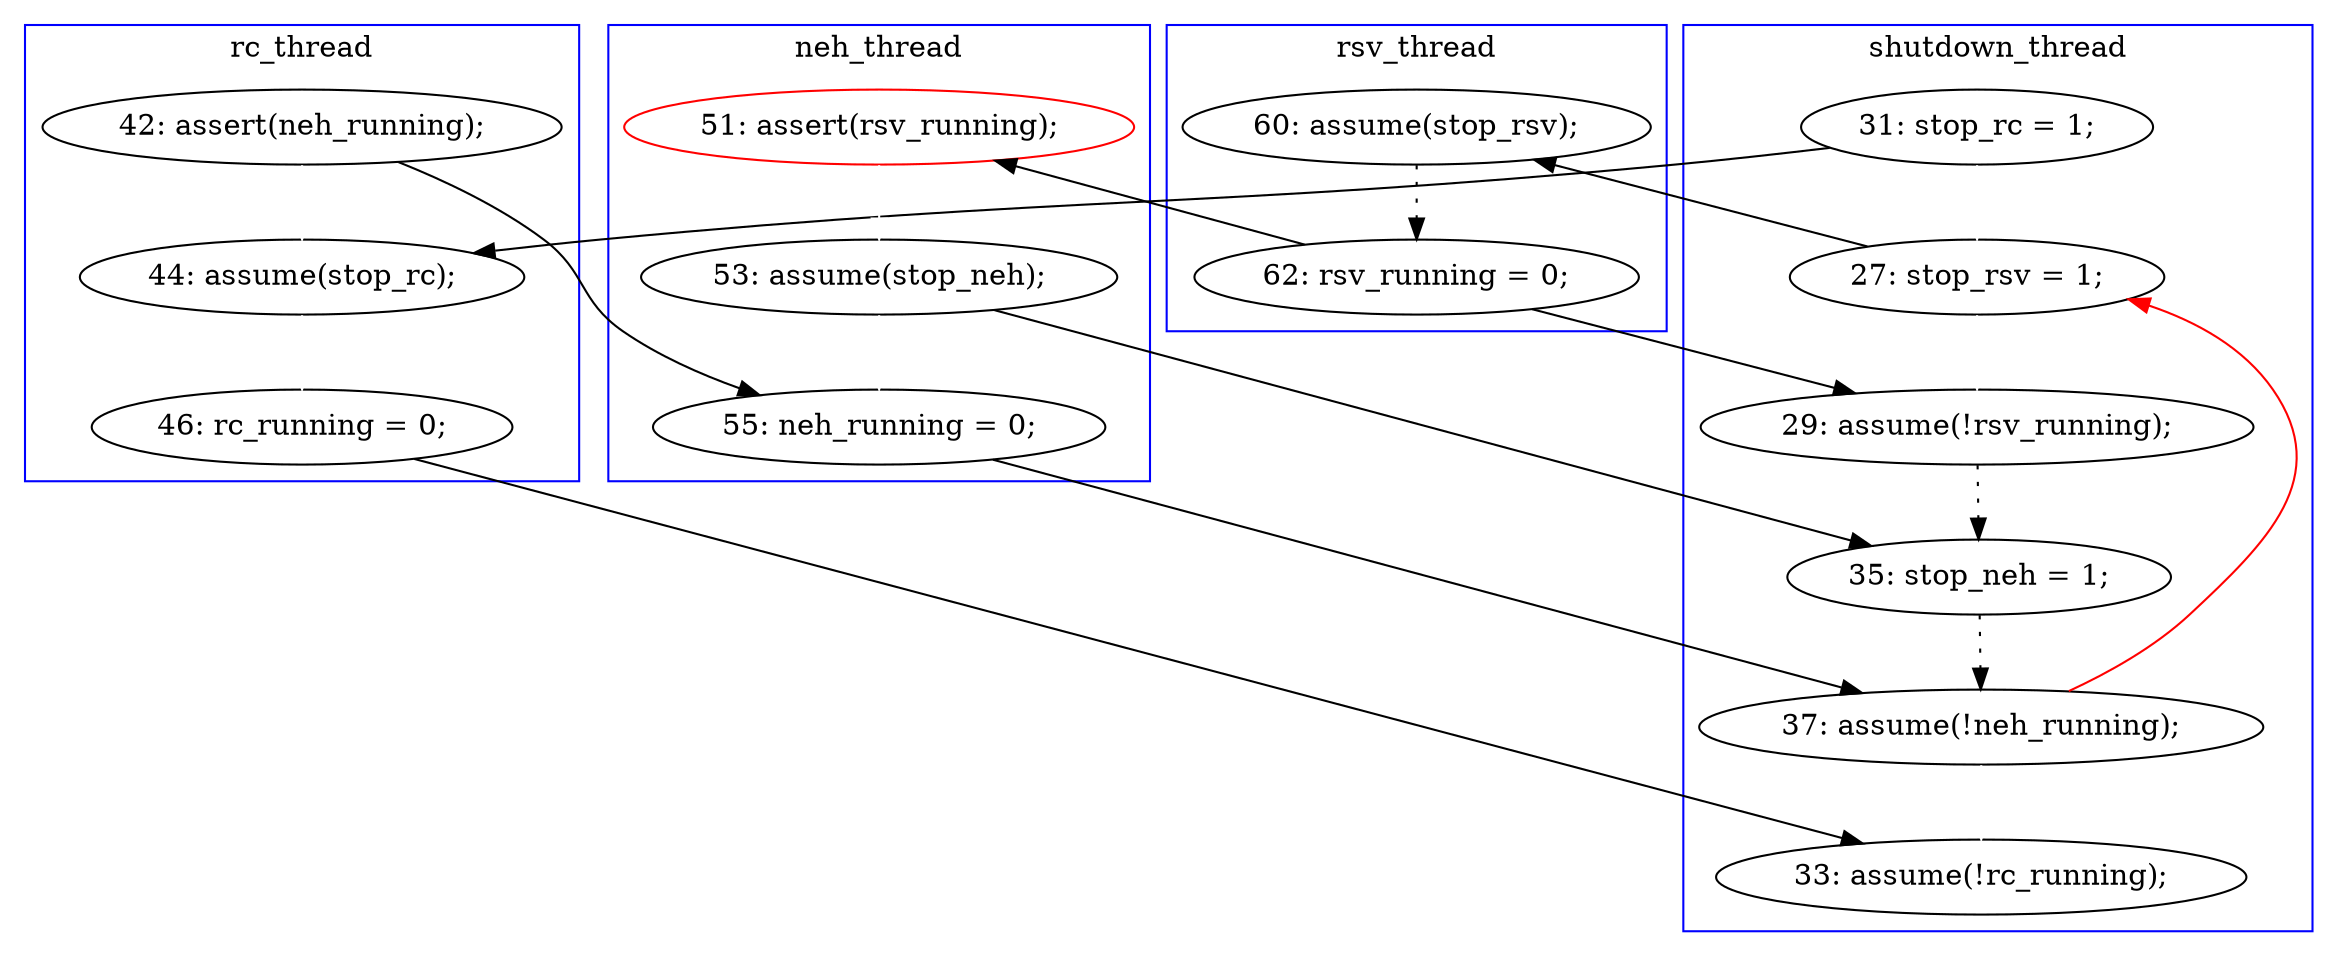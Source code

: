 digraph Counterexample {
	13 -> 19 [color = black, style = solid, constraint = false]
	22 -> 32 [color = black, style = solid, constraint = false]
	28 -> 33 [color = black, style = solid, constraint = false]
	29 -> 34 [color = black, style = solid, constraint = false]
	28 -> 29 [color = white, style = solid]
	12 -> 21 [color = black, style = solid, constraint = false]
	13 -> 32 [color = white, style = solid]
	33 -> 34 [color = black, style = dotted]
	24 -> 28 [color = white, style = solid]
	32 -> 33 [color = black, style = dotted]
	22 -> 24 [color = black, style = solid, constraint = false]
	34 -> 35 [color = white, style = solid]
	21 -> 23 [color = white, style = solid]
	34 -> 13 [color = red, style = solid, constraint = false]
	18 -> 29 [color = black, style = solid, constraint = false]
	18 -> 21 [color = white, style = solid]
	19 -> 22 [color = black, style = dotted]
	12 -> 13 [color = white, style = solid]
	23 -> 35 [color = black, style = solid, constraint = false]
	subgraph cluster2 {
		label = rc_thread
		color = blue
		21  [label = "44: assume(stop_rc);"]
		18  [label = "42: assert(neh_running);"]
		23  [label = "46: rc_running = 0;"]
	}
	subgraph cluster3 {
		label = neh_thread
		color = blue
		24  [label = "51: assert(rsv_running);", color = red]
		28  [label = "53: assume(stop_neh);"]
		29  [label = "55: neh_running = 0;"]
	}
	subgraph cluster4 {
		label = rsv_thread
		color = blue
		22  [label = "62: rsv_running = 0;"]
		19  [label = "60: assume(stop_rsv);"]
	}
	subgraph cluster1 {
		label = shutdown_thread
		color = blue
		13  [label = "27: stop_rsv = 1;"]
		32  [label = "29: assume(!rsv_running);"]
		12  [label = "31: stop_rc = 1;"]
		33  [label = "35: stop_neh = 1;"]
		35  [label = "33: assume(!rc_running);"]
		34  [label = "37: assume(!neh_running);"]
	}
}